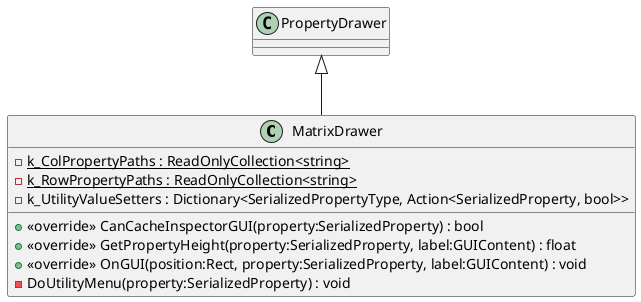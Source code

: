 @startuml
class MatrixDrawer {
    + <<override>> CanCacheInspectorGUI(property:SerializedProperty) : bool
    + <<override>> GetPropertyHeight(property:SerializedProperty, label:GUIContent) : float
    {static} - k_ColPropertyPaths : ReadOnlyCollection<string>
    {static} - k_RowPropertyPaths : ReadOnlyCollection<string>
    + <<override>> OnGUI(position:Rect, property:SerializedProperty, label:GUIContent) : void
    - k_UtilityValueSetters : Dictionary<SerializedPropertyType, Action<SerializedProperty, bool>>
    - DoUtilityMenu(property:SerializedProperty) : void
}
PropertyDrawer <|-- MatrixDrawer
@enduml

